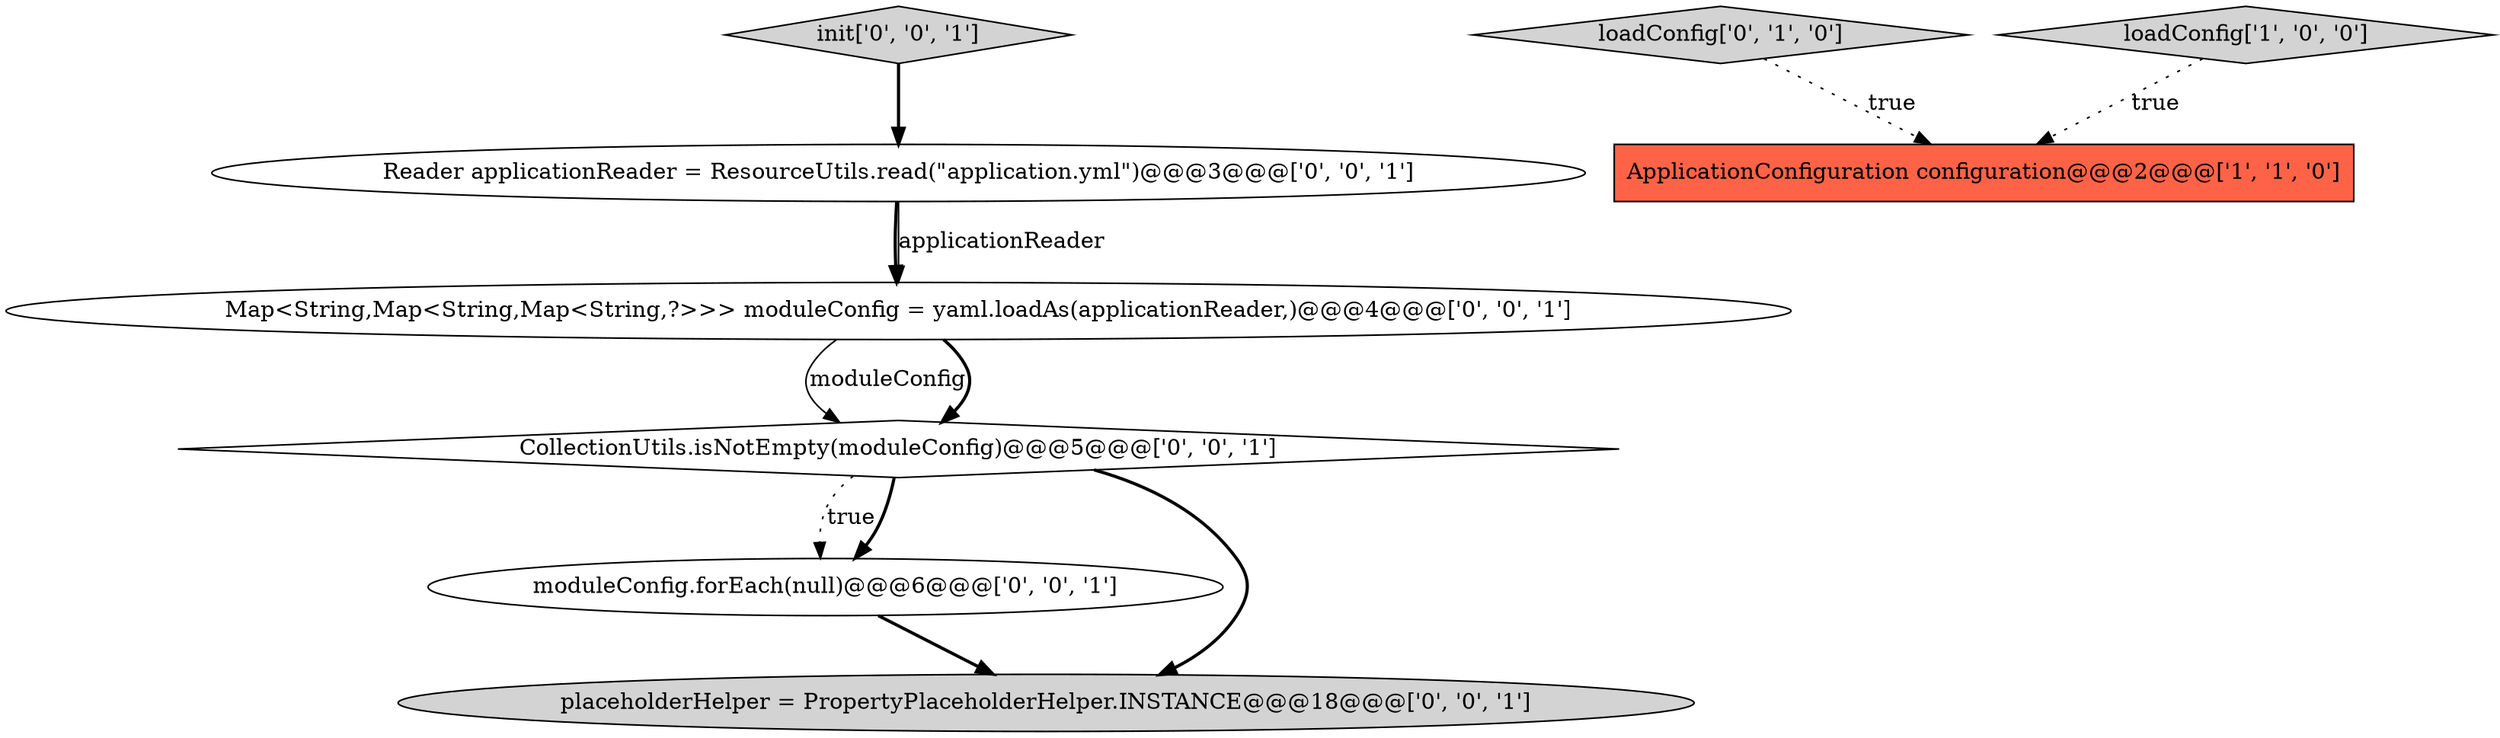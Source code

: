 digraph {
3 [style = filled, label = "CollectionUtils.isNotEmpty(moduleConfig)@@@5@@@['0', '0', '1']", fillcolor = white, shape = diamond image = "AAA0AAABBB3BBB"];
1 [style = filled, label = "ApplicationConfiguration configuration@@@2@@@['1', '1', '0']", fillcolor = tomato, shape = box image = "AAA0AAABBB1BBB"];
4 [style = filled, label = "Reader applicationReader = ResourceUtils.read(\"application.yml\")@@@3@@@['0', '0', '1']", fillcolor = white, shape = ellipse image = "AAA0AAABBB3BBB"];
7 [style = filled, label = "Map<String,Map<String,Map<String,?>>> moduleConfig = yaml.loadAs(applicationReader,)@@@4@@@['0', '0', '1']", fillcolor = white, shape = ellipse image = "AAA0AAABBB3BBB"];
8 [style = filled, label = "moduleConfig.forEach(null)@@@6@@@['0', '0', '1']", fillcolor = white, shape = ellipse image = "AAA0AAABBB3BBB"];
5 [style = filled, label = "placeholderHelper = PropertyPlaceholderHelper.INSTANCE@@@18@@@['0', '0', '1']", fillcolor = lightgray, shape = ellipse image = "AAA0AAABBB3BBB"];
2 [style = filled, label = "loadConfig['0', '1', '0']", fillcolor = lightgray, shape = diamond image = "AAA0AAABBB2BBB"];
0 [style = filled, label = "loadConfig['1', '0', '0']", fillcolor = lightgray, shape = diamond image = "AAA0AAABBB1BBB"];
6 [style = filled, label = "init['0', '0', '1']", fillcolor = lightgray, shape = diamond image = "AAA0AAABBB3BBB"];
2->1 [style = dotted, label="true"];
7->3 [style = solid, label="moduleConfig"];
3->8 [style = dotted, label="true"];
0->1 [style = dotted, label="true"];
4->7 [style = bold, label=""];
8->5 [style = bold, label=""];
3->5 [style = bold, label=""];
6->4 [style = bold, label=""];
4->7 [style = solid, label="applicationReader"];
3->8 [style = bold, label=""];
7->3 [style = bold, label=""];
}
